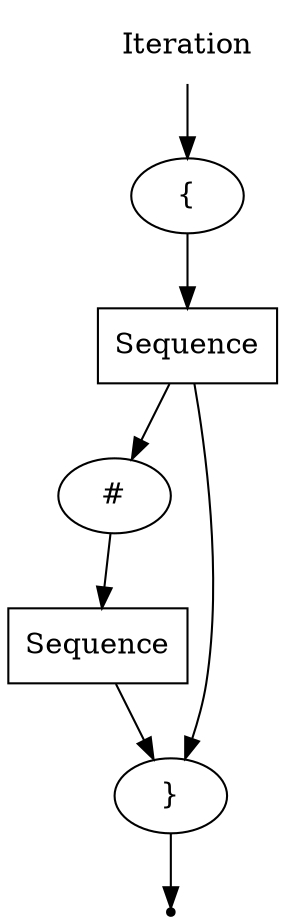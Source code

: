 digraph Iteration {
    start [label = "Iteration" shape = plaintext];
    end [label = "" shape = point];
    A [label = "Sequence" shape = box];
    B [label = "#" shape = oval];
    C [label = "Sequence" shape = box];
    E [label = "{" shape = oval];
    F [label = "}" shape = oval];
    start -> E;
    E -> A;
    A -> B;
    B -> C;
    C -> F;
    A -> F;
    F -> end;
}